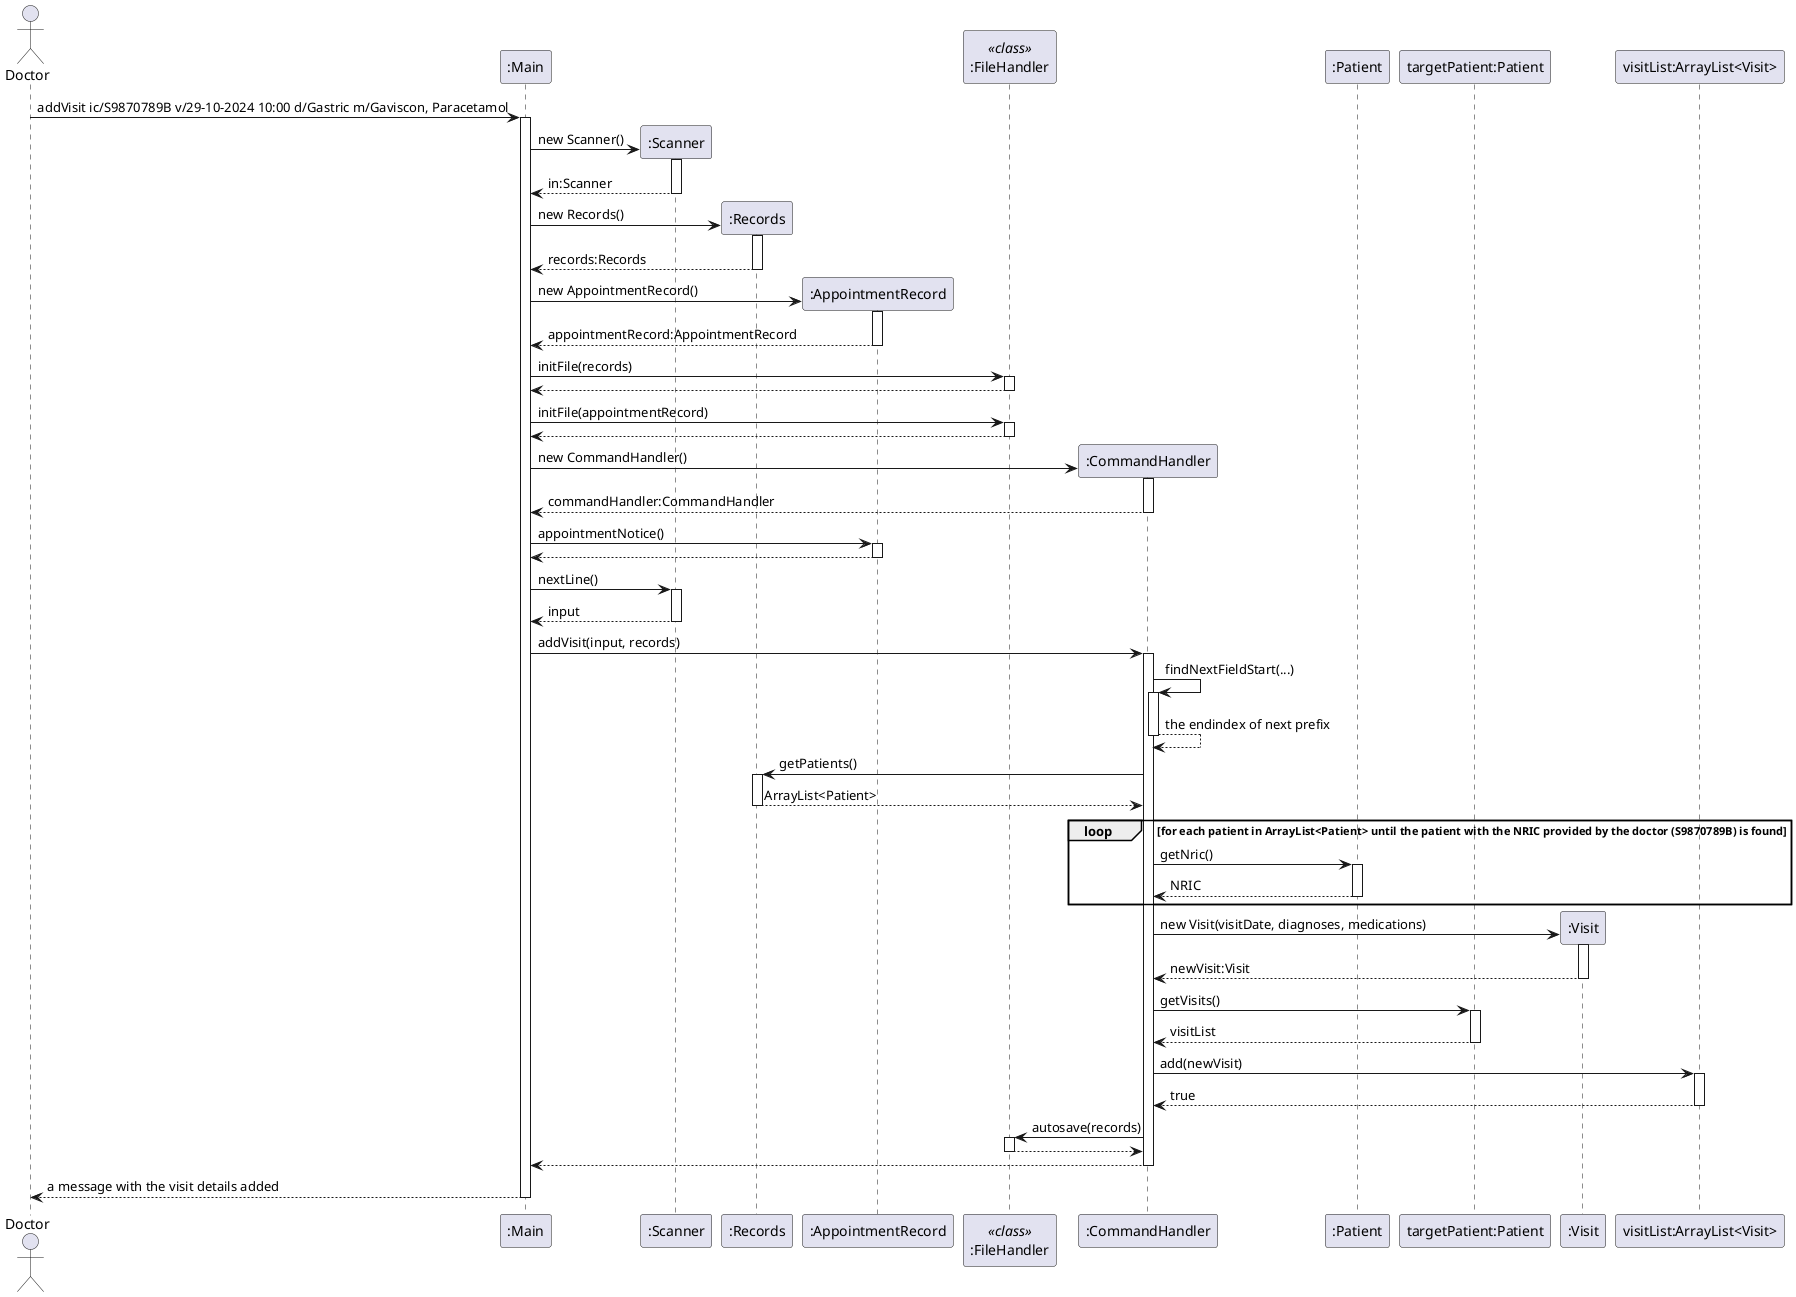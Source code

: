 @startuml
'https://plantuml.com/sequence-diagram

actor Doctor

Doctor -> ":Main" ++ : addVisit ic/S9870789B v/29-10-2024 10:00 d/Gastric m/Gaviscon, Paracetamol

":Main" -> ":Scanner"**: new Scanner()
activate ":Scanner"
":Main" <-- ":Scanner": in:Scanner
deactivate ":Scanner"

":Main" -> ":Records"**: new Records()
activate ":Records"
":Main" <-- ":Records": records:Records
deactivate ":Records"

":Main" -> ":AppointmentRecord"**: new AppointmentRecord()
activate ":AppointmentRecord"
":Main" <-- ":AppointmentRecord": appointmentRecord:AppointmentRecord
deactivate ":AppointmentRecord"

participant ":FileHandler" as FileHandler <<class>>
":Main" -> FileHandler ++: initFile(records)
return

":Main" -> FileHandler ++: initFile(appointmentRecord)
return

":Main" -> ":CommandHandler"**: new CommandHandler()
activate ":CommandHandler"
":Main" <-- ":CommandHandler": commandHandler:CommandHandler
deactivate ":CommandHandler"

":Main" -> ":AppointmentRecord" ++: appointmentNotice()
return

":Main" -> ":Scanner" ++: nextLine()
return input

":Main" -> ":CommandHandler" ++: addVisit(input, records)
":CommandHandler" -> ":CommandHandler" ++: findNextFieldStart(...)
return the endindex of next prefix

":CommandHandler" -> ":Records" ++: getPatients()
":CommandHandler" <-- ":Records": ArrayList<Patient>
deactivate ":Records"

loop for each patient in ArrayList<Patient> until the patient with the NRIC provided by the doctor (S9870789B) is found
    ":CommandHandler" -> ":Patient"++: getNric()
    return NRIC
end

participant "targetPatient:Patient"

":CommandHandler" -> ":Visit"**: new Visit(visitDate, diagnoses, medications)
activate ":Visit"
":CommandHandler" <-- ":Visit": newVisit:Visit
deactivate ":Visit"

":CommandHandler" -> "targetPatient:Patient"++: getVisits()
participant "visitList:ArrayList<Visit>"
return visitList

":CommandHandler" -> "visitList:ArrayList<Visit>"++: add(newVisit)
return true

":CommandHandler" -> FileHandler ++: autosave(records)
return
":Main" <-- ":CommandHandler"
deactivate ":CommandHandler"

Doctor <-- ":Main": a message with the visit details added
deactivate ":Main"
@enduml
